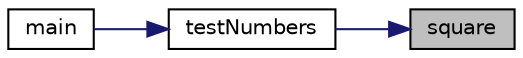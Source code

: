 digraph "square"
{
 // LATEX_PDF_SIZE
  edge [fontname="Helvetica",fontsize="10",labelfontname="Helvetica",labelfontsize="10"];
  node [fontname="Helvetica",fontsize="10",shape=record];
  rankdir="RL";
  Node1 [label="square",height=0.2,width=0.4,color="black", fillcolor="grey75", style="filled", fontcolor="black",tooltip="Squares a number."];
  Node1 -> Node2 [dir="back",color="midnightblue",fontsize="10",style="solid"];
  Node2 [label="testNumbers",height=0.2,width=0.4,color="black", fillcolor="white", style="filled",URL="$main_8hpp.html#ade1ea7ec2e87f146e8b006c86e89bc04",tooltip=" "];
  Node2 -> Node3 [dir="back",color="midnightblue",fontsize="10",style="solid"];
  Node3 [label="main",height=0.2,width=0.4,color="black", fillcolor="white", style="filled",URL="$main_8hpp.html#a3c04138a5bfe5d72780bb7e82a18e627",tooltip=" "];
}
